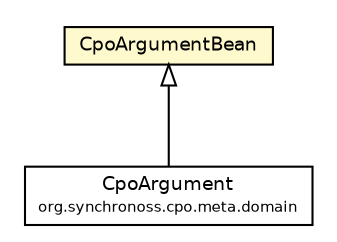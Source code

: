 #!/usr/local/bin/dot
#
# Class diagram 
# Generated by UmlGraph version 4.6 (http://www.spinellis.gr/sw/umlgraph)
#

digraph G {
	edge [fontname="Helvetica",fontsize=10,labelfontname="Helvetica",labelfontsize=10];
	node [fontname="Helvetica",fontsize=10,shape=plaintext];
	// org.synchronoss.cpo.meta.bean.CpoArgumentBean
	c20045 [label=<<table border="0" cellborder="1" cellspacing="0" cellpadding="2" port="p" bgcolor="lemonChiffon" href="./CpoArgumentBean.html">
		<tr><td><table border="0" cellspacing="0" cellpadding="1">
			<tr><td> CpoArgumentBean </td></tr>
		</table></td></tr>
		</table>>, fontname="Helvetica", fontcolor="black", fontsize=9.0];
	// org.synchronoss.cpo.meta.domain.CpoArgument
	c20052 [label=<<table border="0" cellborder="1" cellspacing="0" cellpadding="2" port="p" href="../domain/CpoArgument.html">
		<tr><td><table border="0" cellspacing="0" cellpadding="1">
			<tr><td> CpoArgument </td></tr>
			<tr><td><font point-size="7.0"> org.synchronoss.cpo.meta.domain </font></td></tr>
		</table></td></tr>
		</table>>, fontname="Helvetica", fontcolor="black", fontsize=9.0];
	//org.synchronoss.cpo.meta.domain.CpoArgument extends org.synchronoss.cpo.meta.bean.CpoArgumentBean
	c20045:p -> c20052:p [dir=back,arrowtail=empty];
}

